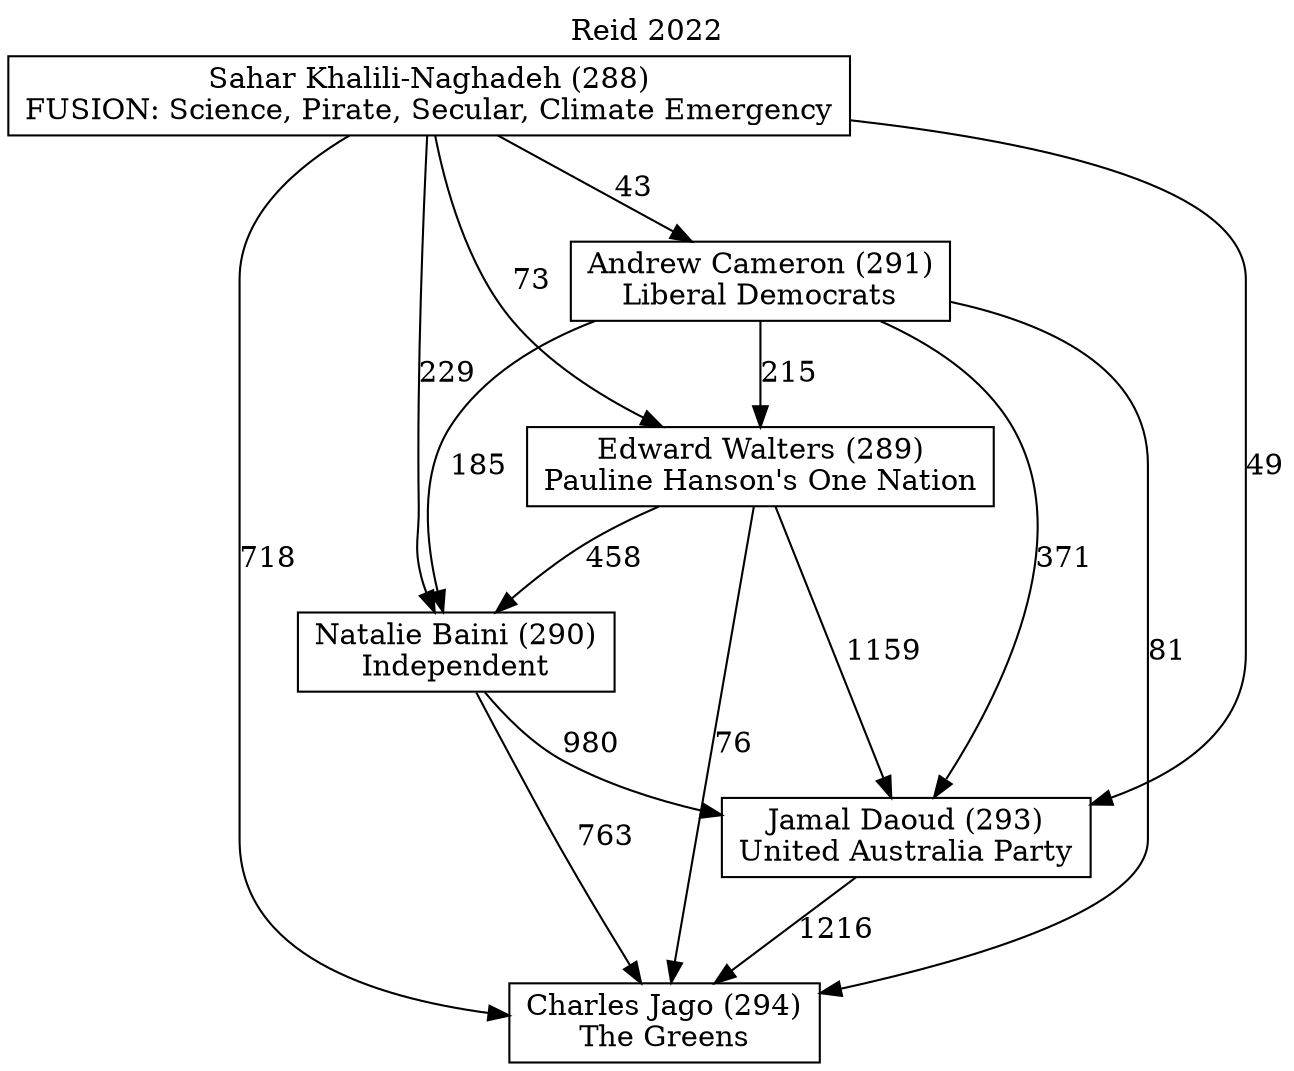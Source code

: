 // House preference flow
digraph "Charles Jago (294)_Reid_2022" {
	graph [label="Reid 2022" labelloc=t mclimit=10]
	node [shape=box]
	"Charles Jago (294)" [label="Charles Jago (294)
The Greens"]
	"Jamal Daoud (293)" [label="Jamal Daoud (293)
United Australia Party"]
	"Natalie Baini (290)" [label="Natalie Baini (290)
Independent"]
	"Edward Walters (289)" [label="Edward Walters (289)
Pauline Hanson's One Nation"]
	"Andrew Cameron (291)" [label="Andrew Cameron (291)
Liberal Democrats"]
	"Sahar Khalili-Naghadeh (288)" [label="Sahar Khalili-Naghadeh (288)
FUSION: Science, Pirate, Secular, Climate Emergency"]
	"Jamal Daoud (293)" -> "Charles Jago (294)" [label=1216]
	"Natalie Baini (290)" -> "Jamal Daoud (293)" [label=980]
	"Edward Walters (289)" -> "Natalie Baini (290)" [label=458]
	"Andrew Cameron (291)" -> "Edward Walters (289)" [label=215]
	"Sahar Khalili-Naghadeh (288)" -> "Andrew Cameron (291)" [label=43]
	"Natalie Baini (290)" -> "Charles Jago (294)" [label=763]
	"Edward Walters (289)" -> "Charles Jago (294)" [label=76]
	"Andrew Cameron (291)" -> "Charles Jago (294)" [label=81]
	"Sahar Khalili-Naghadeh (288)" -> "Charles Jago (294)" [label=718]
	"Sahar Khalili-Naghadeh (288)" -> "Edward Walters (289)" [label=73]
	"Andrew Cameron (291)" -> "Natalie Baini (290)" [label=185]
	"Sahar Khalili-Naghadeh (288)" -> "Natalie Baini (290)" [label=229]
	"Edward Walters (289)" -> "Jamal Daoud (293)" [label=1159]
	"Andrew Cameron (291)" -> "Jamal Daoud (293)" [label=371]
	"Sahar Khalili-Naghadeh (288)" -> "Jamal Daoud (293)" [label=49]
}
